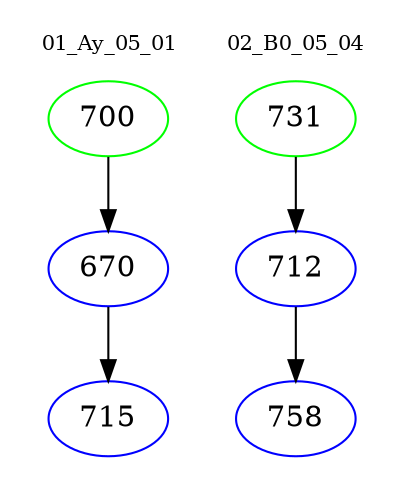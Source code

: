 digraph{
subgraph cluster_0 {
color = white
label = "01_Ay_05_01";
fontsize=10;
T0_700 [label="700", color="green"]
T0_700 -> T0_670 [color="black"]
T0_670 [label="670", color="blue"]
T0_670 -> T0_715 [color="black"]
T0_715 [label="715", color="blue"]
}
subgraph cluster_1 {
color = white
label = "02_B0_05_04";
fontsize=10;
T1_731 [label="731", color="green"]
T1_731 -> T1_712 [color="black"]
T1_712 [label="712", color="blue"]
T1_712 -> T1_758 [color="black"]
T1_758 [label="758", color="blue"]
}
}
